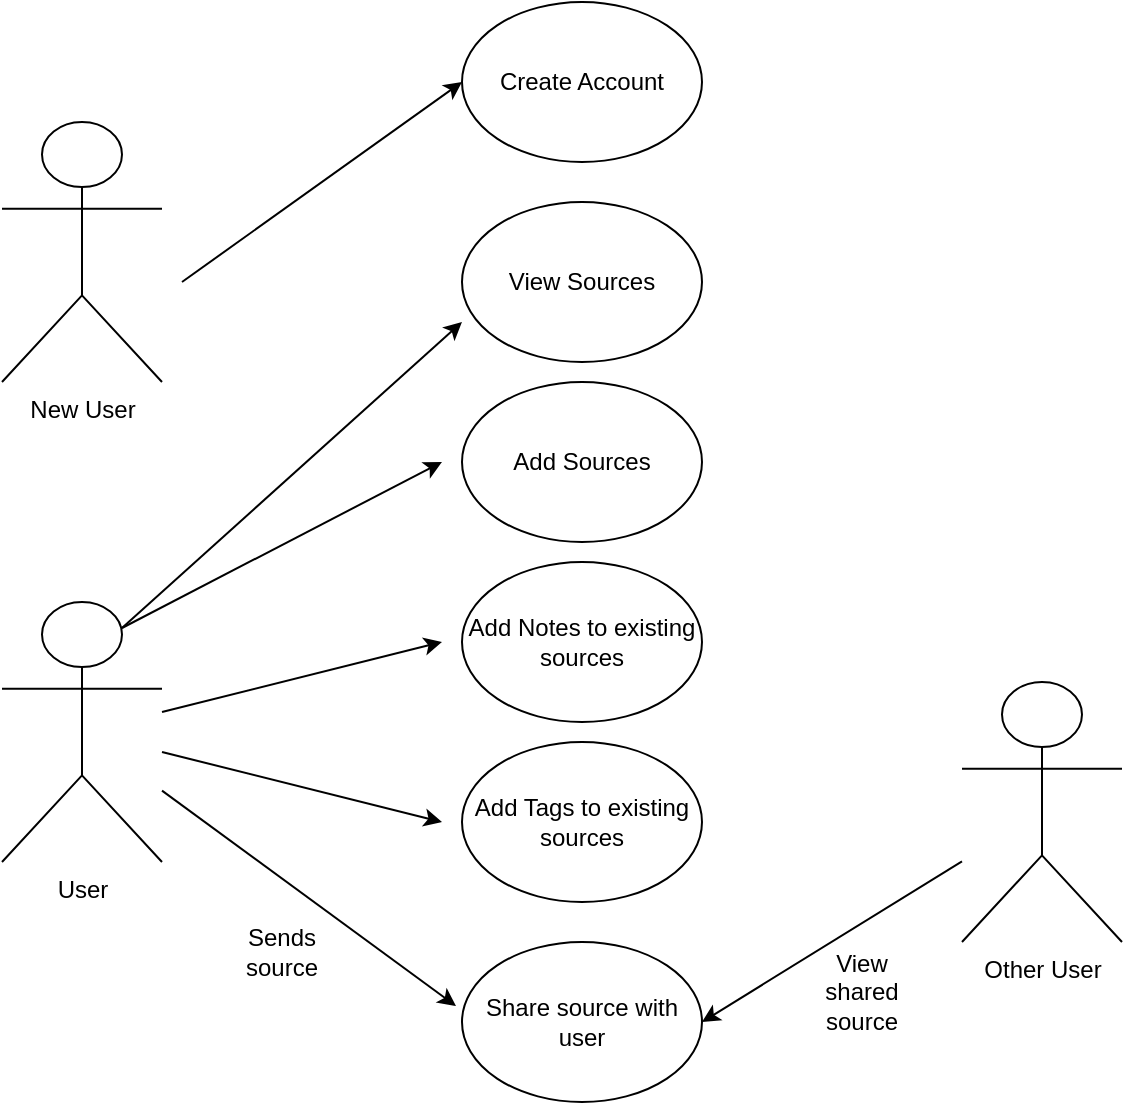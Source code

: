 <mxfile version="23.1.1" type="google">
  <diagram name="Page-1" id="Cd1GiLt1ftCZEi4qGlDe">
    <mxGraphModel dx="1263" dy="737" grid="1" gridSize="10" guides="1" tooltips="1" connect="1" arrows="1" fold="1" page="1" pageScale="1" pageWidth="850" pageHeight="1100" math="0" shadow="0">
      <root>
        <mxCell id="0" />
        <mxCell id="1" parent="0" />
        <mxCell id="cZMfbe8EJ5zR72bOgjES-1" value="New User" style="shape=umlActor;verticalLabelPosition=bottom;verticalAlign=top;html=1;outlineConnect=0;" parent="1" vertex="1">
          <mxGeometry x="70" y="140" width="80" height="130" as="geometry" />
        </mxCell>
        <mxCell id="cZMfbe8EJ5zR72bOgjES-2" value="Add Sources" style="ellipse;whiteSpace=wrap;html=1;" parent="1" vertex="1">
          <mxGeometry x="300" y="270" width="120" height="80" as="geometry" />
        </mxCell>
        <mxCell id="cZMfbe8EJ5zR72bOgjES-3" value="Create Account" style="ellipse;whiteSpace=wrap;html=1;" parent="1" vertex="1">
          <mxGeometry x="300" y="80" width="120" height="80" as="geometry" />
        </mxCell>
        <mxCell id="cZMfbe8EJ5zR72bOgjES-4" value="Add Notes to existing sources" style="ellipse;whiteSpace=wrap;html=1;" parent="1" vertex="1">
          <mxGeometry x="300" y="360" width="120" height="80" as="geometry" />
        </mxCell>
        <mxCell id="cZMfbe8EJ5zR72bOgjES-5" value="Add Tags to existing sources" style="ellipse;whiteSpace=wrap;html=1;" parent="1" vertex="1">
          <mxGeometry x="300" y="450" width="120" height="80" as="geometry" />
        </mxCell>
        <mxCell id="U7lj53Rsx8cFv55cplYz-1" value="View Sources" style="ellipse;whiteSpace=wrap;html=1;" parent="1" vertex="1">
          <mxGeometry x="300" y="180" width="120" height="80" as="geometry" />
        </mxCell>
        <mxCell id="bnitQfUHwvqFoG2lwfhZ-1" value="Share source with user" style="ellipse;whiteSpace=wrap;html=1;" parent="1" vertex="1">
          <mxGeometry x="300" y="550" width="120" height="80" as="geometry" />
        </mxCell>
        <mxCell id="bnitQfUHwvqFoG2lwfhZ-2" value="User" style="shape=umlActor;verticalLabelPosition=bottom;verticalAlign=top;html=1;outlineConnect=0;" parent="1" vertex="1">
          <mxGeometry x="70" y="380" width="80" height="130" as="geometry" />
        </mxCell>
        <mxCell id="bnitQfUHwvqFoG2lwfhZ-5" value="Other User" style="shape=umlActor;verticalLabelPosition=bottom;verticalAlign=top;html=1;outlineConnect=0;" parent="1" vertex="1">
          <mxGeometry x="550" y="420" width="80" height="130" as="geometry" />
        </mxCell>
        <mxCell id="bnitQfUHwvqFoG2lwfhZ-6" value="" style="endArrow=classic;html=1;rounded=0;entryX=-0.025;entryY=0.4;entryDx=0;entryDy=0;entryPerimeter=0;" parent="1" source="bnitQfUHwvqFoG2lwfhZ-2" target="bnitQfUHwvqFoG2lwfhZ-1" edge="1">
          <mxGeometry width="50" height="50" relative="1" as="geometry">
            <mxPoint x="170" y="560" as="sourcePoint" />
            <mxPoint x="220" y="510" as="targetPoint" />
          </mxGeometry>
        </mxCell>
        <mxCell id="bnitQfUHwvqFoG2lwfhZ-7" value="" style="endArrow=classic;html=1;rounded=0;entryX=1;entryY=0.5;entryDx=0;entryDy=0;" parent="1" source="bnitQfUHwvqFoG2lwfhZ-5" target="bnitQfUHwvqFoG2lwfhZ-1" edge="1">
          <mxGeometry width="50" height="50" relative="1" as="geometry">
            <mxPoint x="440" y="540" as="sourcePoint" />
            <mxPoint x="490" y="490" as="targetPoint" />
          </mxGeometry>
        </mxCell>
        <mxCell id="bnitQfUHwvqFoG2lwfhZ-8" value="View shared source" style="text;html=1;strokeColor=none;fillColor=none;align=center;verticalAlign=middle;whiteSpace=wrap;rounded=0;" parent="1" vertex="1">
          <mxGeometry x="470" y="560" width="60" height="30" as="geometry" />
        </mxCell>
        <mxCell id="bnitQfUHwvqFoG2lwfhZ-9" value="Sends source" style="text;html=1;strokeColor=none;fillColor=none;align=center;verticalAlign=middle;whiteSpace=wrap;rounded=0;" parent="1" vertex="1">
          <mxGeometry x="180" y="540" width="60" height="30" as="geometry" />
        </mxCell>
        <mxCell id="bnitQfUHwvqFoG2lwfhZ-10" value="" style="endArrow=classic;html=1;rounded=0;" parent="1" source="bnitQfUHwvqFoG2lwfhZ-2" edge="1">
          <mxGeometry width="50" height="50" relative="1" as="geometry">
            <mxPoint x="190" y="460" as="sourcePoint" />
            <mxPoint x="290" y="490" as="targetPoint" />
          </mxGeometry>
        </mxCell>
        <mxCell id="bnitQfUHwvqFoG2lwfhZ-11" value="" style="endArrow=classic;html=1;rounded=0;entryX=0;entryY=0.5;entryDx=0;entryDy=0;" parent="1" target="cZMfbe8EJ5zR72bOgjES-3" edge="1">
          <mxGeometry width="50" height="50" relative="1" as="geometry">
            <mxPoint x="160" y="220" as="sourcePoint" />
            <mxPoint x="230" y="130" as="targetPoint" />
          </mxGeometry>
        </mxCell>
        <mxCell id="bnitQfUHwvqFoG2lwfhZ-12" value="" style="endArrow=classic;html=1;rounded=0;exitX=0.75;exitY=0.1;exitDx=0;exitDy=0;exitPerimeter=0;entryX=0;entryY=0.75;entryDx=0;entryDy=0;entryPerimeter=0;" parent="1" source="bnitQfUHwvqFoG2lwfhZ-2" target="U7lj53Rsx8cFv55cplYz-1" edge="1">
          <mxGeometry width="50" height="50" relative="1" as="geometry">
            <mxPoint x="160" y="380" as="sourcePoint" />
            <mxPoint x="280" y="230" as="targetPoint" />
          </mxGeometry>
        </mxCell>
        <mxCell id="bnitQfUHwvqFoG2lwfhZ-13" value="" style="endArrow=classic;html=1;rounded=0;exitX=0.75;exitY=0.1;exitDx=0;exitDy=0;exitPerimeter=0;" parent="1" source="bnitQfUHwvqFoG2lwfhZ-2" edge="1">
          <mxGeometry width="50" height="50" relative="1" as="geometry">
            <mxPoint x="200" y="430" as="sourcePoint" />
            <mxPoint x="290" y="310" as="targetPoint" />
          </mxGeometry>
        </mxCell>
        <mxCell id="bnitQfUHwvqFoG2lwfhZ-14" value="" style="endArrow=classic;html=1;rounded=0;" parent="1" source="bnitQfUHwvqFoG2lwfhZ-2" edge="1">
          <mxGeometry width="50" height="50" relative="1" as="geometry">
            <mxPoint x="210" y="440" as="sourcePoint" />
            <mxPoint x="290" y="400" as="targetPoint" />
          </mxGeometry>
        </mxCell>
      </root>
    </mxGraphModel>
  </diagram>
</mxfile>
